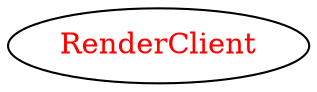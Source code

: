 digraph dependencyGraph {
 concentrate=true;
 ranksep="2.0";
 rankdir="LR"; 
 splines="ortho";
"RenderClient" [fontcolor="red"];
}